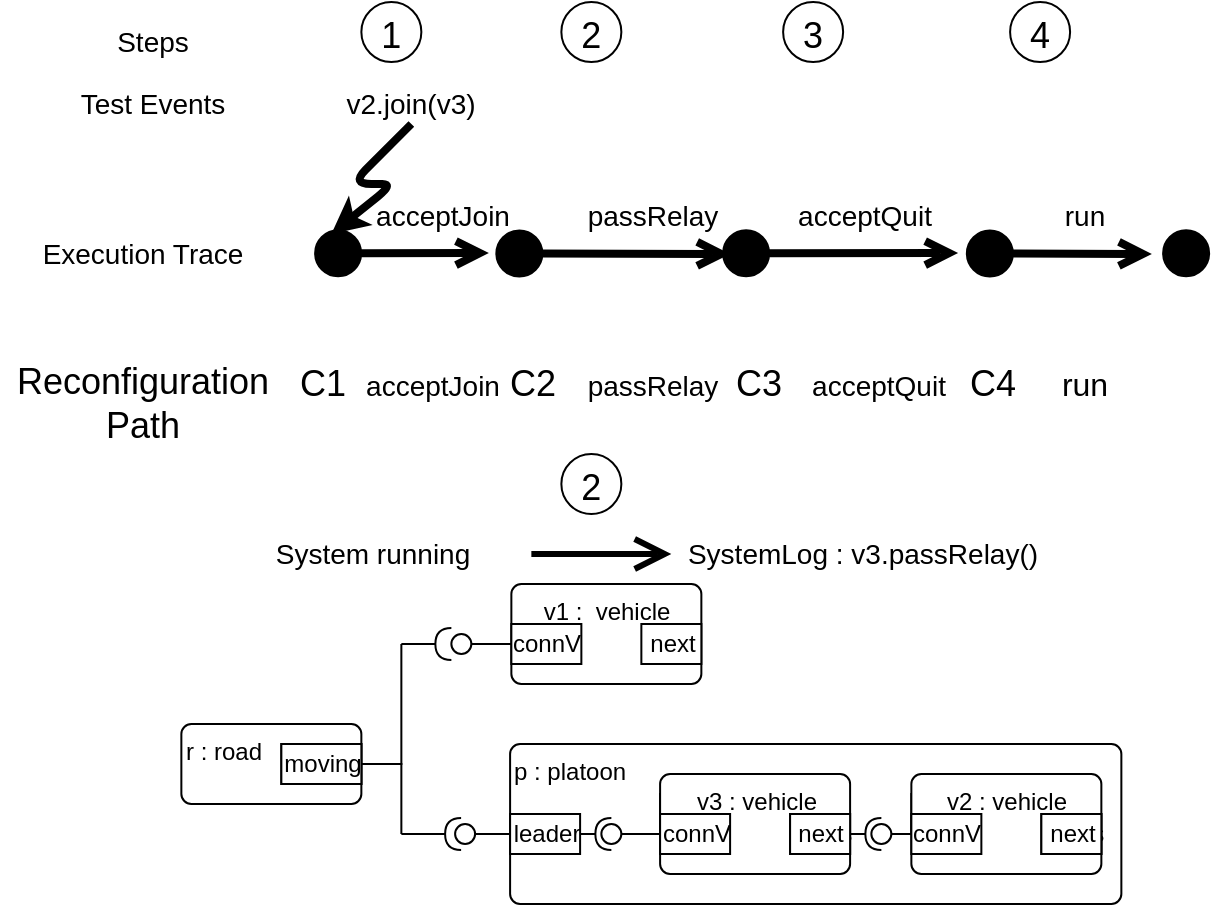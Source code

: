 <mxfile version="15.5.5" type="github">
  <diagram id="lkJuV_8Hjz_u02hnOVFe" name="Page-1">
    <mxGraphModel dx="1355" dy="1962" grid="1" gridSize="10" guides="1" tooltips="1" connect="1" arrows="1" fold="1" page="1" pageScale="1" pageWidth="827" pageHeight="1169" math="0" shadow="0">
      <root>
        <mxCell id="0" />
        <mxCell id="1" parent="0" />
        <mxCell id="5u9mOlkTlji1emKZOkSA-1" value="p : platoon" style="html=1;align=left;verticalAlign=top;rounded=1;absoluteArcSize=1;arcSize=10;dashed=0;" parent="1" vertex="1">
          <mxGeometry x="362.05" y="271" width="305.63" height="80" as="geometry" />
        </mxCell>
        <mxCell id="5u9mOlkTlji1emKZOkSA-2" value="connV" style="html=1;" parent="1" vertex="1">
          <mxGeometry x="437.05" y="296" width="50" height="20" as="geometry" />
        </mxCell>
        <mxCell id="5u9mOlkTlji1emKZOkSA-3" value="v3 : vehicle" style="html=1;align=center;verticalAlign=top;rounded=1;absoluteArcSize=1;arcSize=10;dashed=0;" parent="1" vertex="1">
          <mxGeometry x="437.05" y="286" width="95" height="50" as="geometry" />
        </mxCell>
        <mxCell id="5u9mOlkTlji1emKZOkSA-4" value="connV" style="html=1;" parent="1" vertex="1">
          <mxGeometry x="437.05" y="306" width="35" height="20" as="geometry" />
        </mxCell>
        <mxCell id="5u9mOlkTlji1emKZOkSA-5" value="docks" style="html=1;" parent="1" vertex="1">
          <mxGeometry x="502.05" y="306" width="30" height="20" as="geometry" />
        </mxCell>
        <mxCell id="5u9mOlkTlji1emKZOkSA-6" value="connV" style="html=1;" parent="1" vertex="1">
          <mxGeometry x="562.68" y="296" width="50" height="20" as="geometry" />
        </mxCell>
        <mxCell id="5u9mOlkTlji1emKZOkSA-7" value="v2 : vehicle" style="html=1;align=center;verticalAlign=top;rounded=1;absoluteArcSize=1;arcSize=10;dashed=0;" parent="1" vertex="1">
          <mxGeometry x="562.68" y="286" width="95" height="50" as="geometry" />
        </mxCell>
        <mxCell id="5u9mOlkTlji1emKZOkSA-8" value="connV" style="html=1;" parent="1" vertex="1">
          <mxGeometry x="562.68" y="306" width="35" height="20" as="geometry" />
        </mxCell>
        <mxCell id="5u9mOlkTlji1emKZOkSA-9" value="" style="rounded=0;orthogonalLoop=1;jettySize=auto;html=1;endArrow=none;endFill=0;exitX=0;exitY=0.5;exitDx=0;exitDy=0;" parent="1" source="5u9mOlkTlji1emKZOkSA-8" target="5u9mOlkTlji1emKZOkSA-11" edge="1">
          <mxGeometry relative="1" as="geometry">
            <mxPoint x="532.05" y="316" as="sourcePoint" />
          </mxGeometry>
        </mxCell>
        <mxCell id="5u9mOlkTlji1emKZOkSA-10" value="" style="rounded=0;orthogonalLoop=1;jettySize=auto;html=1;endArrow=halfCircle;endFill=0;endSize=6;strokeWidth=1;exitX=1;exitY=0.5;exitDx=0;exitDy=0;" parent="1" source="5u9mOlkTlji1emKZOkSA-22" edge="1">
          <mxGeometry relative="1" as="geometry">
            <mxPoint x="537.68" y="356" as="sourcePoint" />
            <mxPoint x="547.68" y="316" as="targetPoint" />
            <Array as="points">
              <mxPoint x="547.68" y="316" />
            </Array>
          </mxGeometry>
        </mxCell>
        <mxCell id="5u9mOlkTlji1emKZOkSA-11" value="" style="ellipse;whiteSpace=wrap;html=1;fontFamily=Helvetica;fontSize=12;fontColor=#000000;align=center;strokeColor=#000000;fillColor=#ffffff;points=[];aspect=fixed;resizable=0;" parent="1" vertex="1">
          <mxGeometry x="542.68" y="311" width="10" height="10" as="geometry" />
        </mxCell>
        <mxCell id="5u9mOlkTlji1emKZOkSA-12" value="docks" style="html=1;" parent="1" vertex="1">
          <mxGeometry x="627.68" y="306" width="30" height="20" as="geometry" />
        </mxCell>
        <mxCell id="5u9mOlkTlji1emKZOkSA-13" value="leader" style="html=1;" parent="1" vertex="1">
          <mxGeometry x="362.05" y="306" width="35" height="20" as="geometry" />
        </mxCell>
        <mxCell id="5u9mOlkTlji1emKZOkSA-14" value="" style="rounded=0;orthogonalLoop=1;jettySize=auto;html=1;endArrow=none;endFill=0;exitX=0;exitY=0.5;exitDx=0;exitDy=0;" parent="1" source="5u9mOlkTlji1emKZOkSA-4" edge="1">
          <mxGeometry relative="1" as="geometry">
            <mxPoint x="457.68" y="386" as="sourcePoint" />
            <mxPoint x="417.05" y="316" as="targetPoint" />
            <Array as="points" />
          </mxGeometry>
        </mxCell>
        <mxCell id="5u9mOlkTlji1emKZOkSA-15" value="" style="rounded=0;orthogonalLoop=1;jettySize=auto;html=1;endArrow=halfCircle;endFill=0;endSize=6;strokeWidth=1;" parent="1" edge="1">
          <mxGeometry relative="1" as="geometry">
            <mxPoint x="420.05" y="316" as="sourcePoint" />
            <mxPoint x="420.05" y="316" as="targetPoint" />
          </mxGeometry>
        </mxCell>
        <mxCell id="5u9mOlkTlji1emKZOkSA-16" value="" style="ellipse;whiteSpace=wrap;html=1;fontFamily=Helvetica;fontSize=12;fontColor=#000000;align=center;strokeColor=#000000;fillColor=#ffffff;points=[];aspect=fixed;resizable=0;" parent="1" vertex="1">
          <mxGeometry x="407.68" y="311" width="10" height="10" as="geometry" />
        </mxCell>
        <mxCell id="5u9mOlkTlji1emKZOkSA-17" value="" style="rounded=0;orthogonalLoop=1;jettySize=auto;html=1;endArrow=halfCircle;endFill=0;endSize=6;strokeWidth=1;exitX=1;exitY=0.5;exitDx=0;exitDy=0;" parent="1" source="5u9mOlkTlji1emKZOkSA-13" edge="1">
          <mxGeometry relative="1" as="geometry">
            <mxPoint x="437.05" y="316" as="sourcePoint" />
            <mxPoint x="412.68" y="316" as="targetPoint" />
            <Array as="points" />
          </mxGeometry>
        </mxCell>
        <mxCell id="5u9mOlkTlji1emKZOkSA-21" value="2" style="ellipse;fillColor=#ffffff;strokeColor=#000000;fontSize=18;" parent="1" vertex="1">
          <mxGeometry x="387.68" y="126" width="30" height="30" as="geometry" />
        </mxCell>
        <mxCell id="5u9mOlkTlji1emKZOkSA-22" value="next" style="html=1;" parent="1" vertex="1">
          <mxGeometry x="502.05" y="306" width="30" height="20" as="geometry" />
        </mxCell>
        <mxCell id="5u9mOlkTlji1emKZOkSA-23" value="next" style="html=1;" parent="1" vertex="1">
          <mxGeometry x="627.68" y="306" width="30" height="20" as="geometry" />
        </mxCell>
        <mxCell id="5u9mOlkTlji1emKZOkSA-24" value="&lt;div align=&quot;left&quot;&gt;r : road&lt;/div&gt;" style="html=1;align=left;verticalAlign=top;rounded=1;absoluteArcSize=1;arcSize=10;dashed=0;" parent="1" vertex="1">
          <mxGeometry x="197.68" y="261" width="90" height="40" as="geometry" />
        </mxCell>
        <mxCell id="5u9mOlkTlji1emKZOkSA-25" value="" style="rounded=0;orthogonalLoop=1;jettySize=auto;html=1;endArrow=none;endFill=0;exitX=1;exitY=0.5;exitDx=0;exitDy=0;" parent="1" source="5u9mOlkTlji1emKZOkSA-24" edge="1">
          <mxGeometry relative="1" as="geometry">
            <mxPoint x="422.68" y="396" as="sourcePoint" />
            <mxPoint x="307.68" y="221" as="targetPoint" />
            <Array as="points">
              <mxPoint x="307.68" y="281" />
              <mxPoint x="307.68" y="221" />
            </Array>
          </mxGeometry>
        </mxCell>
        <mxCell id="5u9mOlkTlji1emKZOkSA-26" value="v1 :&amp;nbsp; vehicle" style="html=1;align=center;verticalAlign=top;rounded=1;absoluteArcSize=1;arcSize=10;dashed=0;" parent="1" vertex="1">
          <mxGeometry x="362.68" y="191" width="95" height="50" as="geometry" />
        </mxCell>
        <mxCell id="5u9mOlkTlji1emKZOkSA-27" value="connV" style="html=1;" parent="1" vertex="1">
          <mxGeometry x="362.68" y="211" width="35" height="20" as="geometry" />
        </mxCell>
        <mxCell id="5u9mOlkTlji1emKZOkSA-28" value="next" style="html=1;" parent="1" vertex="1">
          <mxGeometry x="427.68" y="211" width="30" height="20" as="geometry" />
        </mxCell>
        <mxCell id="5u9mOlkTlji1emKZOkSA-29" value="" style="rounded=0;orthogonalLoop=1;jettySize=auto;html=1;endArrow=none;endFill=0;exitX=1;exitY=0.5;exitDx=0;exitDy=0;" parent="1" source="5u9mOlkTlji1emKZOkSA-24" edge="1">
          <mxGeometry relative="1" as="geometry">
            <mxPoint x="285.68" y="400" as="sourcePoint" />
            <mxPoint x="307.68" y="316" as="targetPoint" />
            <Array as="points">
              <mxPoint x="307.68" y="281" />
            </Array>
          </mxGeometry>
        </mxCell>
        <mxCell id="5u9mOlkTlji1emKZOkSA-30" value="" style="ellipse;whiteSpace=wrap;html=1;fontFamily=Helvetica;fontSize=12;fontColor=#000000;align=center;strokeColor=#000000;fillColor=#ffffff;points=[];aspect=fixed;resizable=0;" parent="1" vertex="1">
          <mxGeometry x="334.55" y="311" width="10" height="10" as="geometry" />
        </mxCell>
        <mxCell id="5u9mOlkTlji1emKZOkSA-31" value="" style="rounded=1;orthogonalLoop=1;jettySize=auto;html=1;endArrow=halfCircle;endFill=0;endSize=6;strokeWidth=1;targetPerimeterSpacing=-3;sourcePerimeterSpacing=0;" parent="1" target="5u9mOlkTlji1emKZOkSA-30" edge="1">
          <mxGeometry relative="1" as="geometry">
            <mxPoint x="307.68" y="316" as="sourcePoint" />
            <mxPoint x="339.55" y="316" as="targetPoint" />
            <Array as="points">
              <mxPoint x="317.68" y="316" />
              <mxPoint x="327.68" y="316" />
            </Array>
          </mxGeometry>
        </mxCell>
        <mxCell id="5u9mOlkTlji1emKZOkSA-32" value="connV" style="html=1;" parent="1" vertex="1">
          <mxGeometry x="247.68" y="271" width="40" height="20" as="geometry" />
        </mxCell>
        <mxCell id="5u9mOlkTlji1emKZOkSA-33" value="moving" style="html=1;" parent="1" vertex="1">
          <mxGeometry x="247.68" y="271" width="40" height="20" as="geometry" />
        </mxCell>
        <mxCell id="5u9mOlkTlji1emKZOkSA-34" value="" style="rounded=0;orthogonalLoop=1;jettySize=auto;html=1;endArrow=none;endFill=0;exitX=0;exitY=0.5;exitDx=0;exitDy=0;" parent="1" source="5u9mOlkTlji1emKZOkSA-13" edge="1">
          <mxGeometry relative="1" as="geometry">
            <mxPoint x="359.55" y="316" as="sourcePoint" />
            <mxPoint x="344.55" y="316" as="targetPoint" />
          </mxGeometry>
        </mxCell>
        <mxCell id="5u9mOlkTlji1emKZOkSA-35" value="" style="ellipse;whiteSpace=wrap;html=1;fontFamily=Helvetica;fontSize=12;fontColor=#000000;align=center;strokeColor=#000000;fillColor=#ffffff;points=[];aspect=fixed;resizable=0;" parent="1" vertex="1">
          <mxGeometry x="332.68" y="216" width="10" height="10" as="geometry" />
        </mxCell>
        <mxCell id="5u9mOlkTlji1emKZOkSA-36" value="" style="rounded=0;orthogonalLoop=1;jettySize=auto;html=1;endArrow=halfCircle;endFill=0;endSize=6;strokeWidth=1;" parent="1" target="5u9mOlkTlji1emKZOkSA-35" edge="1">
          <mxGeometry relative="1" as="geometry">
            <mxPoint x="307.68" y="221" as="sourcePoint" />
            <mxPoint x="337.68" y="211" as="targetPoint" />
            <Array as="points" />
          </mxGeometry>
        </mxCell>
        <mxCell id="5u9mOlkTlji1emKZOkSA-37" value="" style="rounded=0;orthogonalLoop=1;jettySize=auto;html=1;endArrow=none;endFill=0;exitX=0;exitY=0.5;exitDx=0;exitDy=0;" parent="1" edge="1">
          <mxGeometry relative="1" as="geometry">
            <mxPoint x="362.68" y="221" as="sourcePoint" />
            <mxPoint x="342.68" y="221" as="targetPoint" />
          </mxGeometry>
        </mxCell>
        <mxCell id="5u9mOlkTlji1emKZOkSA-38" value="&lt;font style=&quot;font-size: 14px&quot;&gt;System running&lt;br&gt;&lt;/font&gt;" style="text;html=1;align=center;verticalAlign=middle;resizable=0;points=[];autosize=1;" parent="1" vertex="1">
          <mxGeometry x="237.68" y="166" width="110" height="20" as="geometry" />
        </mxCell>
        <mxCell id="5u9mOlkTlji1emKZOkSA-39" value="" style="endArrow=open;endFill=1;endSize=12;html=1;strokeWidth=3;" parent="1" edge="1">
          <mxGeometry width="160" relative="1" as="geometry">
            <mxPoint x="372.68" y="176" as="sourcePoint" />
            <mxPoint x="442.68" y="176" as="targetPoint" />
          </mxGeometry>
        </mxCell>
        <mxCell id="5u9mOlkTlji1emKZOkSA-40" value="&lt;font style=&quot;font-size: 14px&quot;&gt;SystemLog : v3.passRelay()&lt;/font&gt;" style="text;html=1;align=center;verticalAlign=middle;resizable=0;points=[];autosize=1;" parent="1" vertex="1">
          <mxGeometry x="442.68" y="166" width="190" height="20" as="geometry" />
        </mxCell>
        <mxCell id="pqJGfPliOIPzBImoTOdj-1" value="&lt;font style=&quot;font-size: 14px&quot;&gt;Test Events &lt;/font&gt;" style="text;html=1;align=center;verticalAlign=middle;resizable=0;points=[];autosize=1;fontSize=18;" parent="1" vertex="1">
          <mxGeometry x="137.68" y="-65" width="90" height="30" as="geometry" />
        </mxCell>
        <mxCell id="pqJGfPliOIPzBImoTOdj-2" value="Reconfiguration&lt;br&gt;Path" style="text;html=1;align=center;verticalAlign=middle;resizable=0;points=[];autosize=1;fontSize=18;" parent="1" vertex="1">
          <mxGeometry x="107.68" y="76" width="140" height="50" as="geometry" />
        </mxCell>
        <mxCell id="pqJGfPliOIPzBImoTOdj-3" value="" style="endArrow=open;startArrow=circle;endFill=0;startFill=1;endSize=8;html=1;strokeWidth=4;fontSize=18;" parent="1" edge="1">
          <mxGeometry width="160" relative="1" as="geometry">
            <mxPoint x="262.06" y="25.67" as="sourcePoint" />
            <mxPoint x="351.44" y="25.5" as="targetPoint" />
          </mxGeometry>
        </mxCell>
        <mxCell id="pqJGfPliOIPzBImoTOdj-4" value="C1" style="text;html=1;align=center;verticalAlign=middle;resizable=0;points=[];autosize=1;fontSize=18;" parent="1" vertex="1">
          <mxGeometry x="247.68" y="76" width="40" height="30" as="geometry" />
        </mxCell>
        <mxCell id="pqJGfPliOIPzBImoTOdj-5" value="" style="endArrow=open;startArrow=circle;endFill=0;startFill=1;endSize=8;html=1;strokeWidth=4;fontSize=18;" parent="1" edge="1">
          <mxGeometry width="160" relative="1" as="geometry">
            <mxPoint x="466.06" y="25.67" as="sourcePoint" />
            <mxPoint x="586.06" y="25.5" as="targetPoint" />
          </mxGeometry>
        </mxCell>
        <mxCell id="pqJGfPliOIPzBImoTOdj-6" value="" style="endArrow=open;startArrow=circle;endFill=0;startFill=1;endSize=8;html=1;strokeWidth=4;fontSize=18;" parent="1" edge="1">
          <mxGeometry width="160" relative="1" as="geometry">
            <mxPoint x="587.93" y="25.67" as="sourcePoint" />
            <mxPoint x="682.94" y="26" as="targetPoint" />
          </mxGeometry>
        </mxCell>
        <mxCell id="pqJGfPliOIPzBImoTOdj-7" value="" style="endArrow=none;startArrow=circle;endFill=0;startFill=1;endSize=8;html=1;strokeWidth=4;fontSize=18;" parent="1" edge="1">
          <mxGeometry width="160" relative="1" as="geometry">
            <mxPoint x="686.06" y="25.84" as="sourcePoint" />
            <mxPoint x="706.06" y="25.5" as="targetPoint" />
          </mxGeometry>
        </mxCell>
        <mxCell id="pqJGfPliOIPzBImoTOdj-8" value="C4" style="text;html=1;align=center;verticalAlign=middle;resizable=0;points=[];autosize=1;fontSize=18;" parent="1" vertex="1">
          <mxGeometry x="582.68" y="76" width="40" height="30" as="geometry" />
        </mxCell>
        <mxCell id="pqJGfPliOIPzBImoTOdj-9" value="&lt;font style=&quot;font-size: 14px&quot;&gt;passRelay&lt;/font&gt;" style="text;html=1;align=center;verticalAlign=middle;resizable=0;points=[];autosize=1;fontSize=18;" parent="1" vertex="1">
          <mxGeometry x="392.68" y="-9" width="80" height="30" as="geometry" />
        </mxCell>
        <mxCell id="pqJGfPliOIPzBImoTOdj-11" value="&lt;font style=&quot;font-size: 14px&quot;&gt;v2.join(v3)&lt;/font&gt;" style="text;html=1;align=center;verticalAlign=middle;resizable=0;points=[];autosize=1;fontSize=18;" parent="1" vertex="1">
          <mxGeometry x="272.06" y="-65" width="80" height="30" as="geometry" />
        </mxCell>
        <mxCell id="pqJGfPliOIPzBImoTOdj-12" value="" style="endArrow=open;startArrow=circle;endFill=0;startFill=1;endSize=8;html=1;strokeWidth=4;fontSize=18;" parent="1" edge="1">
          <mxGeometry width="160" relative="1" as="geometry">
            <mxPoint x="352.68" y="25.67" as="sourcePoint" />
            <mxPoint x="472.06" y="26" as="targetPoint" />
          </mxGeometry>
        </mxCell>
        <mxCell id="pqJGfPliOIPzBImoTOdj-13" value="C2" style="text;html=1;align=center;verticalAlign=middle;resizable=0;points=[];autosize=1;fontSize=18;" parent="1" vertex="1">
          <mxGeometry x="352.68" y="76" width="40" height="30" as="geometry" />
        </mxCell>
        <mxCell id="pqJGfPliOIPzBImoTOdj-14" value="C3" style="text;html=1;align=center;verticalAlign=middle;resizable=0;points=[];autosize=1;fontSize=18;" parent="1" vertex="1">
          <mxGeometry x="466.06" y="76" width="40" height="30" as="geometry" />
        </mxCell>
        <mxCell id="pqJGfPliOIPzBImoTOdj-15" value="&lt;font style=&quot;font-size: 14px&quot;&gt;run&lt;/font&gt;" style="text;html=1;align=center;verticalAlign=middle;resizable=0;points=[];autosize=1;fontSize=18;" parent="1" vertex="1">
          <mxGeometry x="628.56" y="-9" width="40" height="30" as="geometry" />
        </mxCell>
        <mxCell id="pqJGfPliOIPzBImoTOdj-16" value="4" style="ellipse;fillColor=#ffffff;strokeColor=#000000;fontSize=18;" parent="1" vertex="1">
          <mxGeometry x="612.05" y="-100" width="30" height="30" as="geometry" />
        </mxCell>
        <mxCell id="pqJGfPliOIPzBImoTOdj-17" value="3" style="ellipse;fillColor=#ffffff;strokeColor=#000000;fontSize=18;" parent="1" vertex="1">
          <mxGeometry x="498.56" y="-100" width="30" height="30" as="geometry" />
        </mxCell>
        <mxCell id="pqJGfPliOIPzBImoTOdj-18" value="2" style="ellipse;fillColor=#ffffff;strokeColor=#000000;fontSize=18;" parent="1" vertex="1">
          <mxGeometry x="387.68" y="-100" width="30" height="30" as="geometry" />
        </mxCell>
        <mxCell id="pqJGfPliOIPzBImoTOdj-19" value="1" style="ellipse;fillColor=#ffffff;strokeColor=#000000;fontSize=18;" parent="1" vertex="1">
          <mxGeometry x="287.68" y="-100" width="30" height="30" as="geometry" />
        </mxCell>
        <mxCell id="pqJGfPliOIPzBImoTOdj-20" value="&lt;font style=&quot;font-size: 14px&quot;&gt;acceptJoin&lt;/font&gt;" style="text;html=1;align=center;verticalAlign=middle;resizable=0;points=[];autosize=1;fontSize=18;" parent="1" vertex="1">
          <mxGeometry x="287.68" y="-9" width="80" height="30" as="geometry" />
        </mxCell>
        <mxCell id="pqJGfPliOIPzBImoTOdj-21" value="&lt;font style=&quot;font-size: 14px&quot;&gt;acceptQuit&lt;/font&gt;" style="text;html=1;align=center;verticalAlign=middle;resizable=0;points=[];autosize=1;fontSize=18;" parent="1" vertex="1">
          <mxGeometry x="498.56" y="-9" width="80" height="30" as="geometry" />
        </mxCell>
        <mxCell id="pqJGfPliOIPzBImoTOdj-24" value="&lt;font style=&quot;font-size: 14px&quot;&gt;Steps&lt;/font&gt;" style="text;html=1;align=center;verticalAlign=middle;resizable=0;points=[];autosize=1;strokeColor=none;" parent="1" vertex="1">
          <mxGeometry x="157.68" y="-90" width="50" height="20" as="geometry" />
        </mxCell>
        <mxCell id="pqJGfPliOIPzBImoTOdj-25" value="&lt;font style=&quot;font-size: 14px&quot;&gt;Execution Trace&lt;/font&gt;" style="text;html=1;align=center;verticalAlign=middle;resizable=0;points=[];autosize=1;strokeColor=none;" parent="1" vertex="1">
          <mxGeometry x="117.68" y="16" width="120" height="20" as="geometry" />
        </mxCell>
        <mxCell id="pqJGfPliOIPzBImoTOdj-26" value="&lt;font style=&quot;font-size: 16px&quot;&gt;run&lt;/font&gt;" style="text;html=1;align=center;verticalAlign=middle;resizable=0;points=[];autosize=1;fontSize=18;" parent="1" vertex="1">
          <mxGeometry x="628.56" y="76" width="40" height="30" as="geometry" />
        </mxCell>
        <mxCell id="pqJGfPliOIPzBImoTOdj-27" value="&lt;font style=&quot;font-size: 14px&quot;&gt;acceptJoin&lt;/font&gt;" style="text;html=1;align=center;verticalAlign=middle;resizable=0;points=[];autosize=1;fontSize=18;" parent="1" vertex="1">
          <mxGeometry x="282.68" y="76" width="80" height="30" as="geometry" />
        </mxCell>
        <mxCell id="pqJGfPliOIPzBImoTOdj-28" value="&lt;font style=&quot;font-size: 14px&quot;&gt;acceptQuit&lt;/font&gt;" style="text;html=1;align=center;verticalAlign=middle;resizable=0;points=[];autosize=1;fontSize=18;" parent="1" vertex="1">
          <mxGeometry x="506.06" y="76" width="80" height="30" as="geometry" />
        </mxCell>
        <mxCell id="pqJGfPliOIPzBImoTOdj-31" value="" style="endArrow=classic;html=1;strokeWidth=4;fontSize=18;" parent="1" edge="1">
          <mxGeometry width="50" height="50" relative="1" as="geometry">
            <mxPoint x="312.68" y="-39" as="sourcePoint" />
            <mxPoint x="272.68" y="16" as="targetPoint" />
            <Array as="points">
              <mxPoint x="282.68" y="-9" />
              <mxPoint x="303.68" y="-9" />
            </Array>
          </mxGeometry>
        </mxCell>
        <mxCell id="pqJGfPliOIPzBImoTOdj-33" value="&lt;font style=&quot;font-size: 14px&quot;&gt;passRelay&lt;/font&gt;" style="text;html=1;align=center;verticalAlign=middle;resizable=0;points=[];autosize=1;fontSize=18;" parent="1" vertex="1">
          <mxGeometry x="392.68" y="76" width="80" height="30" as="geometry" />
        </mxCell>
      </root>
    </mxGraphModel>
  </diagram>
</mxfile>
